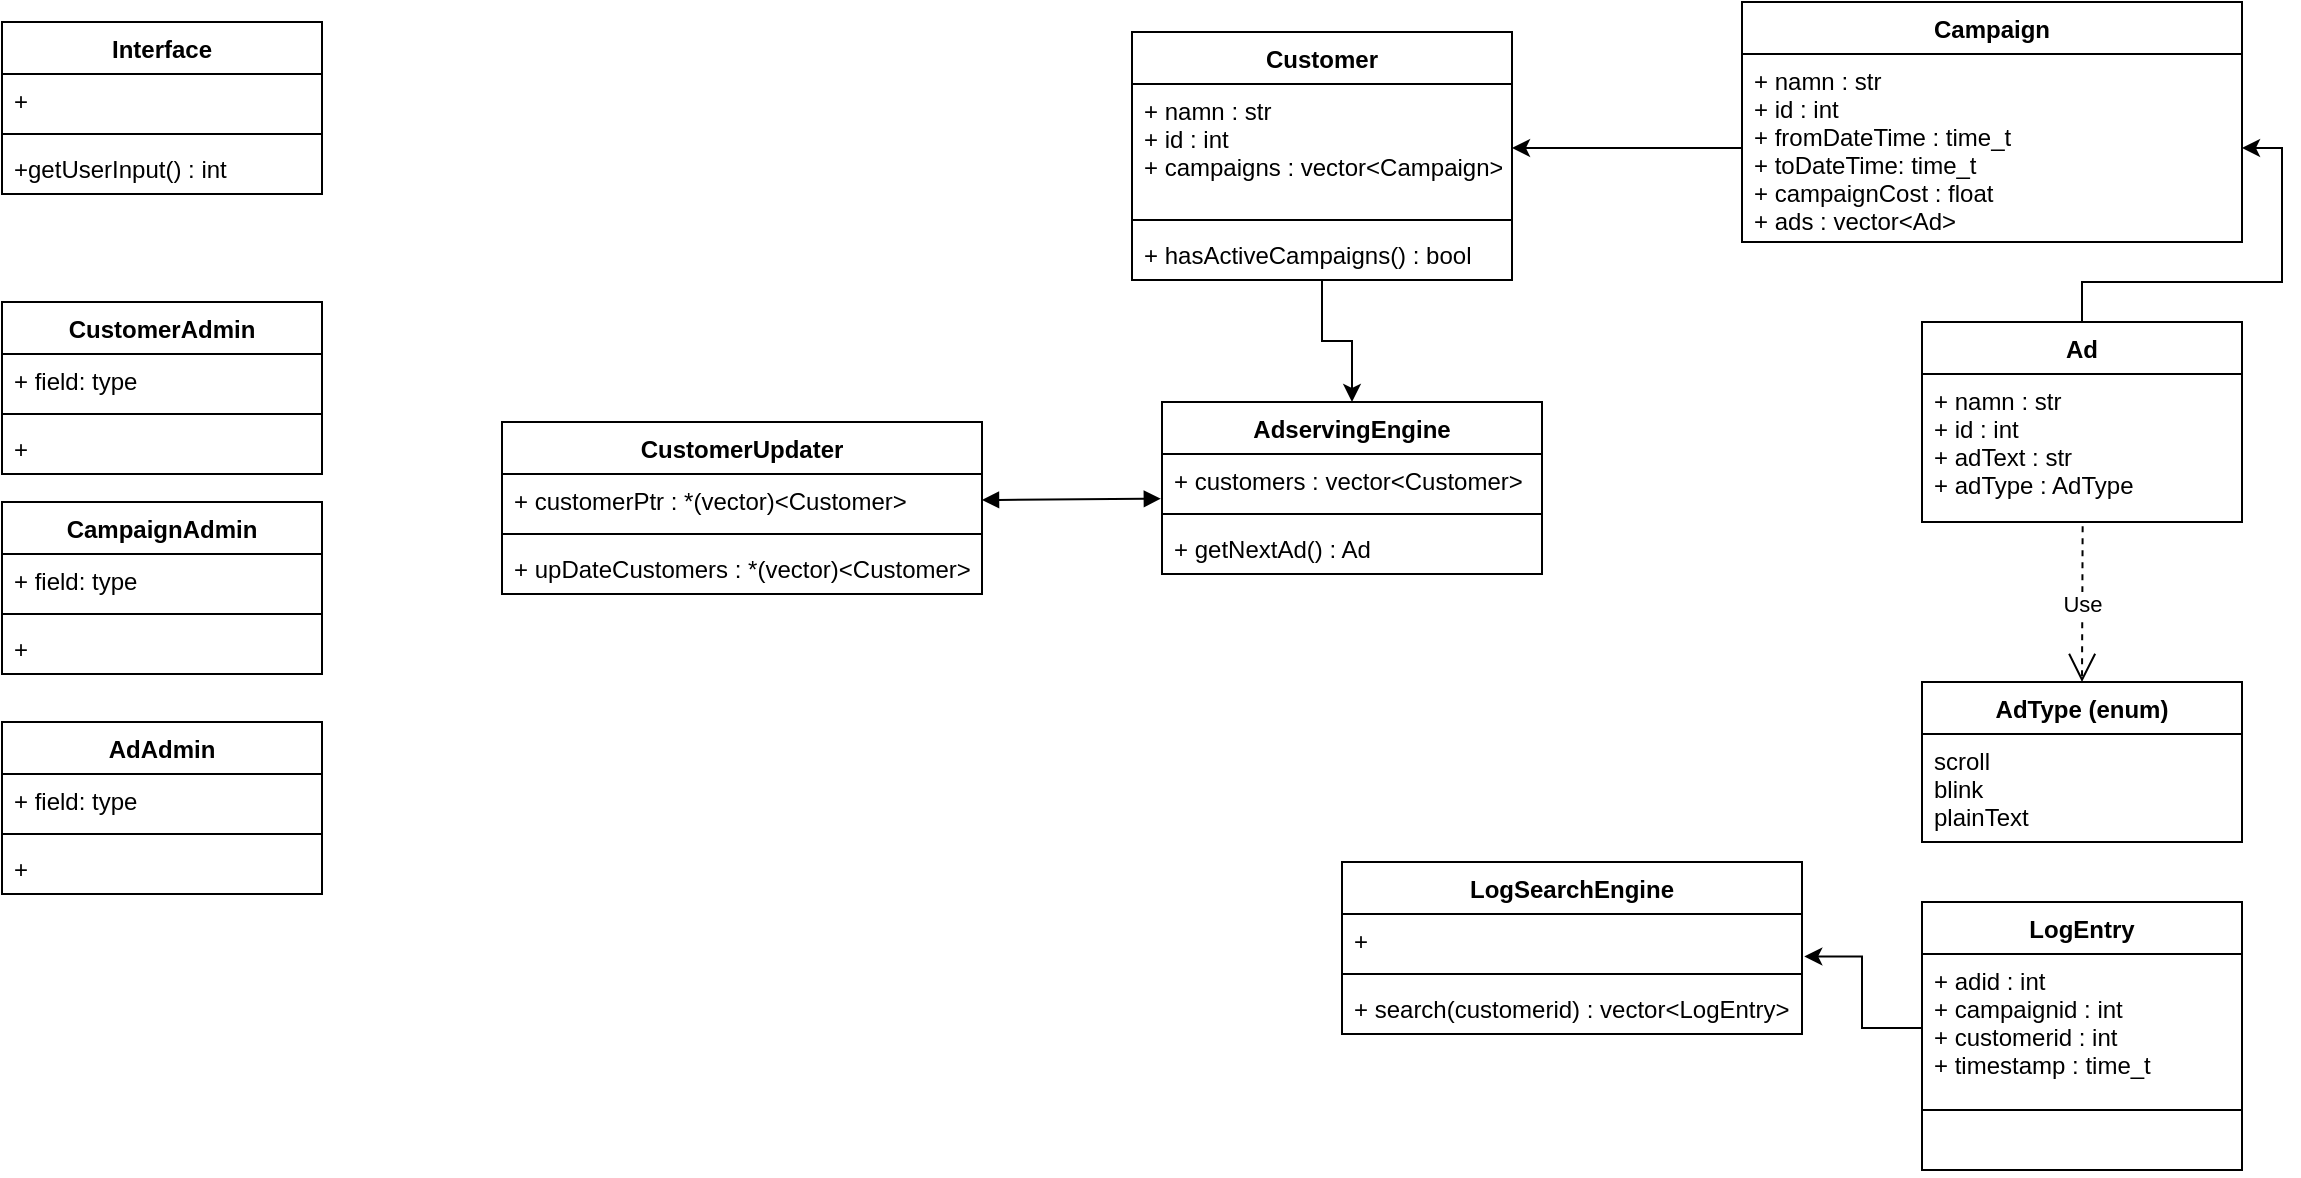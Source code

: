 <mxfile version="13.9.8" type="github"><diagram id="C5RBs43oDa-KdzZeNtuy" name="Page-1"><mxGraphModel dx="1209" dy="643" grid="1" gridSize="10" guides="1" tooltips="1" connect="1" arrows="1" fold="1" page="1" pageScale="1" pageWidth="1169" pageHeight="1654" math="0" shadow="0"><root><mxCell id="WIyWlLk6GJQsqaUBKTNV-0"/><mxCell id="WIyWlLk6GJQsqaUBKTNV-1" parent="WIyWlLk6GJQsqaUBKTNV-0"/><mxCell id="PC9s2-U-Bj0kXFb0hQpz-0" value="AdservingEngine" style="swimlane;fontStyle=1;align=center;verticalAlign=top;childLayout=stackLayout;horizontal=1;startSize=26;horizontalStack=0;resizeParent=1;resizeParentMax=0;resizeLast=0;collapsible=1;marginBottom=0;" parent="WIyWlLk6GJQsqaUBKTNV-1" vertex="1"><mxGeometry x="600" y="210" width="190" height="86" as="geometry"/></mxCell><mxCell id="PC9s2-U-Bj0kXFb0hQpz-1" value="+ customers : vector&lt;Customer&gt;" style="text;strokeColor=none;fillColor=none;align=left;verticalAlign=top;spacingLeft=4;spacingRight=4;overflow=hidden;rotatable=0;points=[[0,0.5],[1,0.5]];portConstraint=eastwest;" parent="PC9s2-U-Bj0kXFb0hQpz-0" vertex="1"><mxGeometry y="26" width="190" height="26" as="geometry"/></mxCell><mxCell id="PC9s2-U-Bj0kXFb0hQpz-2" value="" style="line;strokeWidth=1;fillColor=none;align=left;verticalAlign=middle;spacingTop=-1;spacingLeft=3;spacingRight=3;rotatable=0;labelPosition=right;points=[];portConstraint=eastwest;" parent="PC9s2-U-Bj0kXFb0hQpz-0" vertex="1"><mxGeometry y="52" width="190" height="8" as="geometry"/></mxCell><mxCell id="PC9s2-U-Bj0kXFb0hQpz-3" value="+ getNextAd() : Ad" style="text;strokeColor=none;fillColor=none;align=left;verticalAlign=top;spacingLeft=4;spacingRight=4;overflow=hidden;rotatable=0;points=[[0,0.5],[1,0.5]];portConstraint=eastwest;" parent="PC9s2-U-Bj0kXFb0hQpz-0" vertex="1"><mxGeometry y="60" width="190" height="26" as="geometry"/></mxCell><mxCell id="PC9s2-U-Bj0kXFb0hQpz-8" value="Campaign" style="swimlane;fontStyle=1;align=center;verticalAlign=top;childLayout=stackLayout;horizontal=1;startSize=26;horizontalStack=0;resizeParent=1;resizeParentMax=0;resizeLast=0;collapsible=1;marginBottom=0;" parent="WIyWlLk6GJQsqaUBKTNV-1" vertex="1"><mxGeometry x="890" y="10" width="250" height="120" as="geometry"><mxRectangle x="790" y="10" width="90" height="26" as="alternateBounds"/></mxGeometry></mxCell><mxCell id="PC9s2-U-Bj0kXFb0hQpz-9" value="+ namn : str&#10;+ id : int&#10;+ fromDateTime : time_t&#10;+ toDateTime: time_t&#10;+ campaignCost : float&#10;+ ads : vector&lt;Ad&gt;" style="text;strokeColor=none;fillColor=none;align=left;verticalAlign=top;spacingLeft=4;spacingRight=4;overflow=hidden;rotatable=0;points=[[0,0.5],[1,0.5]];portConstraint=eastwest;" parent="PC9s2-U-Bj0kXFb0hQpz-8" vertex="1"><mxGeometry y="26" width="250" height="94" as="geometry"/></mxCell><mxCell id="PC9s2-U-Bj0kXFb0hQpz-62" style="edgeStyle=orthogonalEdgeStyle;rounded=0;orthogonalLoop=1;jettySize=auto;html=1;startFill=0;" parent="WIyWlLk6GJQsqaUBKTNV-1" source="PC9s2-U-Bj0kXFb0hQpz-20" target="PC9s2-U-Bj0kXFb0hQpz-9" edge="1"><mxGeometry relative="1" as="geometry"/></mxCell><mxCell id="PC9s2-U-Bj0kXFb0hQpz-20" value="Ad" style="swimlane;fontStyle=1;align=center;verticalAlign=top;childLayout=stackLayout;horizontal=1;startSize=26;horizontalStack=0;resizeParent=1;resizeParentMax=0;resizeLast=0;collapsible=1;marginBottom=0;" parent="WIyWlLk6GJQsqaUBKTNV-1" vertex="1"><mxGeometry x="980" y="170" width="160" height="100" as="geometry"/></mxCell><object label="+ namn : str&#10;+ id : int&#10;+ adText : str&#10;+ adType : AdType" namn="str" id="PC9s2-U-Bj0kXFb0hQpz-21"><mxCell style="text;strokeColor=none;fillColor=none;align=left;verticalAlign=top;spacingLeft=4;spacingRight=4;overflow=hidden;rotatable=0;points=[[0,0.5],[1,0.5]];portConstraint=eastwest;" parent="PC9s2-U-Bj0kXFb0hQpz-20" vertex="1"><mxGeometry y="26" width="160" height="74" as="geometry"/></mxCell></object><mxCell id="PC9s2-U-Bj0kXFb0hQpz-24" value="AdType (enum)" style="swimlane;fontStyle=1;align=center;verticalAlign=top;childLayout=stackLayout;horizontal=1;startSize=26;horizontalStack=0;resizeParent=1;resizeParentMax=0;resizeLast=0;collapsible=1;marginBottom=0;" parent="WIyWlLk6GJQsqaUBKTNV-1" vertex="1"><mxGeometry x="980" y="350" width="160" height="80" as="geometry"/></mxCell><mxCell id="PC9s2-U-Bj0kXFb0hQpz-25" value="scroll&#10;blink&#10;plainText" style="text;strokeColor=none;fillColor=none;align=left;verticalAlign=top;spacingLeft=4;spacingRight=4;overflow=hidden;rotatable=0;points=[[0,0.5],[1,0.5]];portConstraint=eastwest;" parent="PC9s2-U-Bj0kXFb0hQpz-24" vertex="1"><mxGeometry y="26" width="160" height="54" as="geometry"/></mxCell><mxCell id="PC9s2-U-Bj0kXFb0hQpz-28" value="LogSearchEngine" style="swimlane;fontStyle=1;align=center;verticalAlign=top;childLayout=stackLayout;horizontal=1;startSize=26;horizontalStack=0;resizeParent=1;resizeParentMax=0;resizeLast=0;collapsible=1;marginBottom=0;" parent="WIyWlLk6GJQsqaUBKTNV-1" vertex="1"><mxGeometry x="690" y="440" width="230" height="86" as="geometry"/></mxCell><mxCell id="PC9s2-U-Bj0kXFb0hQpz-29" value="+" style="text;strokeColor=none;fillColor=none;align=left;verticalAlign=top;spacingLeft=4;spacingRight=4;overflow=hidden;rotatable=0;points=[[0,0.5],[1,0.5]];portConstraint=eastwest;" parent="PC9s2-U-Bj0kXFb0hQpz-28" vertex="1"><mxGeometry y="26" width="230" height="26" as="geometry"/></mxCell><mxCell id="PC9s2-U-Bj0kXFb0hQpz-30" value="" style="line;strokeWidth=1;fillColor=none;align=left;verticalAlign=middle;spacingTop=-1;spacingLeft=3;spacingRight=3;rotatable=0;labelPosition=right;points=[];portConstraint=eastwest;" parent="PC9s2-U-Bj0kXFb0hQpz-28" vertex="1"><mxGeometry y="52" width="230" height="8" as="geometry"/></mxCell><mxCell id="PC9s2-U-Bj0kXFb0hQpz-31" value="+ search(customerid) : vector&lt;LogEntry&gt;" style="text;strokeColor=none;fillColor=none;align=left;verticalAlign=top;spacingLeft=4;spacingRight=4;overflow=hidden;rotatable=0;points=[[0,0.5],[1,0.5]];portConstraint=eastwest;" parent="PC9s2-U-Bj0kXFb0hQpz-28" vertex="1"><mxGeometry y="60" width="230" height="26" as="geometry"/></mxCell><mxCell id="PC9s2-U-Bj0kXFb0hQpz-32" value="LogEntry" style="swimlane;fontStyle=1;align=center;verticalAlign=top;childLayout=stackLayout;horizontal=1;startSize=26;horizontalStack=0;resizeParent=1;resizeParentMax=0;resizeLast=0;collapsible=1;marginBottom=0;" parent="WIyWlLk6GJQsqaUBKTNV-1" vertex="1"><mxGeometry x="980" y="460" width="160" height="134" as="geometry"/></mxCell><mxCell id="PC9s2-U-Bj0kXFb0hQpz-33" value="+ adid : int&#10;+ campaignid : int&#10;+ customerid : int&#10;+ timestamp : time_t" style="text;strokeColor=none;fillColor=none;align=left;verticalAlign=top;spacingLeft=4;spacingRight=4;overflow=hidden;rotatable=0;points=[[0,0.5],[1,0.5]];portConstraint=eastwest;" parent="PC9s2-U-Bj0kXFb0hQpz-32" vertex="1"><mxGeometry y="26" width="160" height="74" as="geometry"/></mxCell><mxCell id="PC9s2-U-Bj0kXFb0hQpz-34" value="" style="line;strokeWidth=1;fillColor=none;align=left;verticalAlign=middle;spacingTop=-1;spacingLeft=3;spacingRight=3;rotatable=0;labelPosition=right;points=[];portConstraint=eastwest;" parent="PC9s2-U-Bj0kXFb0hQpz-32" vertex="1"><mxGeometry y="100" width="160" height="8" as="geometry"/></mxCell><mxCell id="PC9s2-U-Bj0kXFb0hQpz-35" value=" " style="text;strokeColor=none;fillColor=none;align=left;verticalAlign=top;spacingLeft=4;spacingRight=4;overflow=hidden;rotatable=0;points=[[0,0.5],[1,0.5]];portConstraint=eastwest;" parent="PC9s2-U-Bj0kXFb0hQpz-32" vertex="1"><mxGeometry y="108" width="160" height="26" as="geometry"/></mxCell><mxCell id="PC9s2-U-Bj0kXFb0hQpz-64" style="edgeStyle=orthogonalEdgeStyle;rounded=0;orthogonalLoop=1;jettySize=auto;html=1;entryX=0.5;entryY=0;entryDx=0;entryDy=0;startFill=0;" parent="WIyWlLk6GJQsqaUBKTNV-1" source="PC9s2-U-Bj0kXFb0hQpz-38" target="PC9s2-U-Bj0kXFb0hQpz-0" edge="1"><mxGeometry relative="1" as="geometry"/></mxCell><mxCell id="PC9s2-U-Bj0kXFb0hQpz-38" value="Customer" style="swimlane;fontStyle=1;align=center;verticalAlign=top;childLayout=stackLayout;horizontal=1;startSize=26;horizontalStack=0;resizeParent=1;resizeParentMax=0;resizeLast=0;collapsible=1;marginBottom=0;" parent="WIyWlLk6GJQsqaUBKTNV-1" vertex="1"><mxGeometry x="585" y="25" width="190" height="124" as="geometry"/></mxCell><mxCell id="PC9s2-U-Bj0kXFb0hQpz-39" value="+ namn : str&#10;+ id : int&#10;+ campaigns : vector&lt;Campaign&gt;" style="text;strokeColor=none;fillColor=none;align=left;verticalAlign=top;spacingLeft=4;spacingRight=4;overflow=hidden;rotatable=0;points=[[0,0.5],[1,0.5]];portConstraint=eastwest;" parent="PC9s2-U-Bj0kXFb0hQpz-38" vertex="1"><mxGeometry y="26" width="190" height="64" as="geometry"/></mxCell><mxCell id="PC9s2-U-Bj0kXFb0hQpz-40" value="" style="line;strokeWidth=1;fillColor=none;align=left;verticalAlign=middle;spacingTop=-1;spacingLeft=3;spacingRight=3;rotatable=0;labelPosition=right;points=[];portConstraint=eastwest;" parent="PC9s2-U-Bj0kXFb0hQpz-38" vertex="1"><mxGeometry y="90" width="190" height="8" as="geometry"/></mxCell><mxCell id="PC9s2-U-Bj0kXFb0hQpz-41" value="+ hasActiveCampaigns() : bool" style="text;strokeColor=none;fillColor=none;align=left;verticalAlign=top;spacingLeft=4;spacingRight=4;overflow=hidden;rotatable=0;points=[[0,0.5],[1,0.5]];portConstraint=eastwest;" parent="PC9s2-U-Bj0kXFb0hQpz-38" vertex="1"><mxGeometry y="98" width="190" height="26" as="geometry"/></mxCell><mxCell id="PC9s2-U-Bj0kXFb0hQpz-42" value="Use" style="endArrow=open;endSize=12;dashed=1;html=1;exitX=0.502;exitY=1.029;exitDx=0;exitDy=0;exitPerimeter=0;entryX=0.5;entryY=0;entryDx=0;entryDy=0;" parent="WIyWlLk6GJQsqaUBKTNV-1" source="PC9s2-U-Bj0kXFb0hQpz-21" target="PC9s2-U-Bj0kXFb0hQpz-24" edge="1"><mxGeometry width="160" relative="1" as="geometry"><mxPoint x="490" y="330" as="sourcePoint"/><mxPoint x="650" y="330" as="targetPoint"/></mxGeometry></mxCell><mxCell id="PC9s2-U-Bj0kXFb0hQpz-63" style="edgeStyle=orthogonalEdgeStyle;rounded=0;orthogonalLoop=1;jettySize=auto;html=1;entryX=1;entryY=0.5;entryDx=0;entryDy=0;startFill=0;" parent="WIyWlLk6GJQsqaUBKTNV-1" source="PC9s2-U-Bj0kXFb0hQpz-9" target="PC9s2-U-Bj0kXFb0hQpz-39" edge="1"><mxGeometry relative="1" as="geometry"/></mxCell><mxCell id="PC9s2-U-Bj0kXFb0hQpz-65" style="edgeStyle=orthogonalEdgeStyle;rounded=0;orthogonalLoop=1;jettySize=auto;html=1;entryX=1.005;entryY=0.816;entryDx=0;entryDy=0;entryPerimeter=0;startFill=0;" parent="WIyWlLk6GJQsqaUBKTNV-1" source="PC9s2-U-Bj0kXFb0hQpz-33" target="PC9s2-U-Bj0kXFb0hQpz-29" edge="1"><mxGeometry relative="1" as="geometry"/></mxCell><mxCell id="PC9s2-U-Bj0kXFb0hQpz-66" value="Interface" style="swimlane;fontStyle=1;align=center;verticalAlign=top;childLayout=stackLayout;horizontal=1;startSize=26;horizontalStack=0;resizeParent=1;resizeParentMax=0;resizeLast=0;collapsible=1;marginBottom=0;" parent="WIyWlLk6GJQsqaUBKTNV-1" vertex="1"><mxGeometry x="20" y="20" width="160" height="86" as="geometry"/></mxCell><mxCell id="PC9s2-U-Bj0kXFb0hQpz-67" value="+" style="text;strokeColor=none;fillColor=none;align=left;verticalAlign=top;spacingLeft=4;spacingRight=4;overflow=hidden;rotatable=0;points=[[0,0.5],[1,0.5]];portConstraint=eastwest;" parent="PC9s2-U-Bj0kXFb0hQpz-66" vertex="1"><mxGeometry y="26" width="160" height="26" as="geometry"/></mxCell><mxCell id="PC9s2-U-Bj0kXFb0hQpz-68" value="" style="line;strokeWidth=1;fillColor=none;align=left;verticalAlign=middle;spacingTop=-1;spacingLeft=3;spacingRight=3;rotatable=0;labelPosition=right;points=[];portConstraint=eastwest;" parent="PC9s2-U-Bj0kXFb0hQpz-66" vertex="1"><mxGeometry y="52" width="160" height="8" as="geometry"/></mxCell><mxCell id="PC9s2-U-Bj0kXFb0hQpz-69" value="+getUserInput() : int" style="text;strokeColor=none;fillColor=none;align=left;verticalAlign=top;spacingLeft=4;spacingRight=4;overflow=hidden;rotatable=0;points=[[0,0.5],[1,0.5]];portConstraint=eastwest;" parent="PC9s2-U-Bj0kXFb0hQpz-66" vertex="1"><mxGeometry y="60" width="160" height="26" as="geometry"/></mxCell><mxCell id="PC9s2-U-Bj0kXFb0hQpz-70" value="CampaignAdmin" style="swimlane;fontStyle=1;align=center;verticalAlign=top;childLayout=stackLayout;horizontal=1;startSize=26;horizontalStack=0;resizeParent=1;resizeParentMax=0;resizeLast=0;collapsible=1;marginBottom=0;" parent="WIyWlLk6GJQsqaUBKTNV-1" vertex="1"><mxGeometry x="20" y="260" width="160" height="86" as="geometry"/></mxCell><mxCell id="PC9s2-U-Bj0kXFb0hQpz-71" value="+ field: type" style="text;strokeColor=none;fillColor=none;align=left;verticalAlign=top;spacingLeft=4;spacingRight=4;overflow=hidden;rotatable=0;points=[[0,0.5],[1,0.5]];portConstraint=eastwest;" parent="PC9s2-U-Bj0kXFb0hQpz-70" vertex="1"><mxGeometry y="26" width="160" height="26" as="geometry"/></mxCell><mxCell id="PC9s2-U-Bj0kXFb0hQpz-72" value="" style="line;strokeWidth=1;fillColor=none;align=left;verticalAlign=middle;spacingTop=-1;spacingLeft=3;spacingRight=3;rotatable=0;labelPosition=right;points=[];portConstraint=eastwest;" parent="PC9s2-U-Bj0kXFb0hQpz-70" vertex="1"><mxGeometry y="52" width="160" height="8" as="geometry"/></mxCell><mxCell id="PC9s2-U-Bj0kXFb0hQpz-73" value="+" style="text;strokeColor=none;fillColor=none;align=left;verticalAlign=top;spacingLeft=4;spacingRight=4;overflow=hidden;rotatable=0;points=[[0,0.5],[1,0.5]];portConstraint=eastwest;" parent="PC9s2-U-Bj0kXFb0hQpz-70" vertex="1"><mxGeometry y="60" width="160" height="26" as="geometry"/></mxCell><mxCell id="PC9s2-U-Bj0kXFb0hQpz-74" value="AdAdmin" style="swimlane;fontStyle=1;align=center;verticalAlign=top;childLayout=stackLayout;horizontal=1;startSize=26;horizontalStack=0;resizeParent=1;resizeParentMax=0;resizeLast=0;collapsible=1;marginBottom=0;" parent="WIyWlLk6GJQsqaUBKTNV-1" vertex="1"><mxGeometry x="20" y="370" width="160" height="86" as="geometry"/></mxCell><mxCell id="PC9s2-U-Bj0kXFb0hQpz-75" value="+ field: type" style="text;strokeColor=none;fillColor=none;align=left;verticalAlign=top;spacingLeft=4;spacingRight=4;overflow=hidden;rotatable=0;points=[[0,0.5],[1,0.5]];portConstraint=eastwest;" parent="PC9s2-U-Bj0kXFb0hQpz-74" vertex="1"><mxGeometry y="26" width="160" height="26" as="geometry"/></mxCell><mxCell id="PC9s2-U-Bj0kXFb0hQpz-76" value="" style="line;strokeWidth=1;fillColor=none;align=left;verticalAlign=middle;spacingTop=-1;spacingLeft=3;spacingRight=3;rotatable=0;labelPosition=right;points=[];portConstraint=eastwest;" parent="PC9s2-U-Bj0kXFb0hQpz-74" vertex="1"><mxGeometry y="52" width="160" height="8" as="geometry"/></mxCell><mxCell id="PC9s2-U-Bj0kXFb0hQpz-77" value="+" style="text;strokeColor=none;fillColor=none;align=left;verticalAlign=top;spacingLeft=4;spacingRight=4;overflow=hidden;rotatable=0;points=[[0,0.5],[1,0.5]];portConstraint=eastwest;" parent="PC9s2-U-Bj0kXFb0hQpz-74" vertex="1"><mxGeometry y="60" width="160" height="26" as="geometry"/></mxCell><mxCell id="PC9s2-U-Bj0kXFb0hQpz-78" value="CustomerAdmin" style="swimlane;fontStyle=1;align=center;verticalAlign=top;childLayout=stackLayout;horizontal=1;startSize=26;horizontalStack=0;resizeParent=1;resizeParentMax=0;resizeLast=0;collapsible=1;marginBottom=0;" parent="WIyWlLk6GJQsqaUBKTNV-1" vertex="1"><mxGeometry x="20" y="160" width="160" height="86" as="geometry"/></mxCell><mxCell id="PC9s2-U-Bj0kXFb0hQpz-79" value="+ field: type" style="text;strokeColor=none;fillColor=none;align=left;verticalAlign=top;spacingLeft=4;spacingRight=4;overflow=hidden;rotatable=0;points=[[0,0.5],[1,0.5]];portConstraint=eastwest;" parent="PC9s2-U-Bj0kXFb0hQpz-78" vertex="1"><mxGeometry y="26" width="160" height="26" as="geometry"/></mxCell><mxCell id="PC9s2-U-Bj0kXFb0hQpz-80" value="" style="line;strokeWidth=1;fillColor=none;align=left;verticalAlign=middle;spacingTop=-1;spacingLeft=3;spacingRight=3;rotatable=0;labelPosition=right;points=[];portConstraint=eastwest;" parent="PC9s2-U-Bj0kXFb0hQpz-78" vertex="1"><mxGeometry y="52" width="160" height="8" as="geometry"/></mxCell><mxCell id="PC9s2-U-Bj0kXFb0hQpz-81" value="+" style="text;strokeColor=none;fillColor=none;align=left;verticalAlign=top;spacingLeft=4;spacingRight=4;overflow=hidden;rotatable=0;points=[[0,0.5],[1,0.5]];portConstraint=eastwest;" parent="PC9s2-U-Bj0kXFb0hQpz-78" vertex="1"><mxGeometry y="60" width="160" height="26" as="geometry"/></mxCell><mxCell id="PC9s2-U-Bj0kXFb0hQpz-82" value="CustomerUpdater" style="swimlane;fontStyle=1;align=center;verticalAlign=top;childLayout=stackLayout;horizontal=1;startSize=26;horizontalStack=0;resizeParent=1;resizeParentMax=0;resizeLast=0;collapsible=1;marginBottom=0;" parent="WIyWlLk6GJQsqaUBKTNV-1" vertex="1"><mxGeometry x="270" y="220" width="240" height="86" as="geometry"/></mxCell><mxCell id="PC9s2-U-Bj0kXFb0hQpz-83" value="+ customerPtr : *(vector)&lt;Customer&gt;" style="text;strokeColor=none;fillColor=none;align=left;verticalAlign=top;spacingLeft=4;spacingRight=4;overflow=hidden;rotatable=0;points=[[0,0.5],[1,0.5]];portConstraint=eastwest;" parent="PC9s2-U-Bj0kXFb0hQpz-82" vertex="1"><mxGeometry y="26" width="240" height="26" as="geometry"/></mxCell><mxCell id="PC9s2-U-Bj0kXFb0hQpz-84" value="" style="line;strokeWidth=1;fillColor=none;align=left;verticalAlign=middle;spacingTop=-1;spacingLeft=3;spacingRight=3;rotatable=0;labelPosition=right;points=[];portConstraint=eastwest;" parent="PC9s2-U-Bj0kXFb0hQpz-82" vertex="1"><mxGeometry y="52" width="240" height="8" as="geometry"/></mxCell><mxCell id="PC9s2-U-Bj0kXFb0hQpz-85" value="+ upDateCustomers : *(vector)&lt;Customer&gt;" style="text;strokeColor=none;fillColor=none;align=left;verticalAlign=top;spacingLeft=4;spacingRight=4;overflow=hidden;rotatable=0;points=[[0,0.5],[1,0.5]];portConstraint=eastwest;" parent="PC9s2-U-Bj0kXFb0hQpz-82" vertex="1"><mxGeometry y="60" width="240" height="26" as="geometry"/></mxCell><mxCell id="PC9s2-U-Bj0kXFb0hQpz-86" value="" style="endArrow=block;startArrow=block;endFill=1;startFill=1;html=1;exitX=1;exitY=0.5;exitDx=0;exitDy=0;entryX=-0.003;entryY=0.859;entryDx=0;entryDy=0;entryPerimeter=0;" parent="WIyWlLk6GJQsqaUBKTNV-1" source="PC9s2-U-Bj0kXFb0hQpz-83" target="PC9s2-U-Bj0kXFb0hQpz-1" edge="1"><mxGeometry width="160" relative="1" as="geometry"><mxPoint x="440" y="330" as="sourcePoint"/><mxPoint x="600" y="330" as="targetPoint"/></mxGeometry></mxCell></root></mxGraphModel></diagram></mxfile>